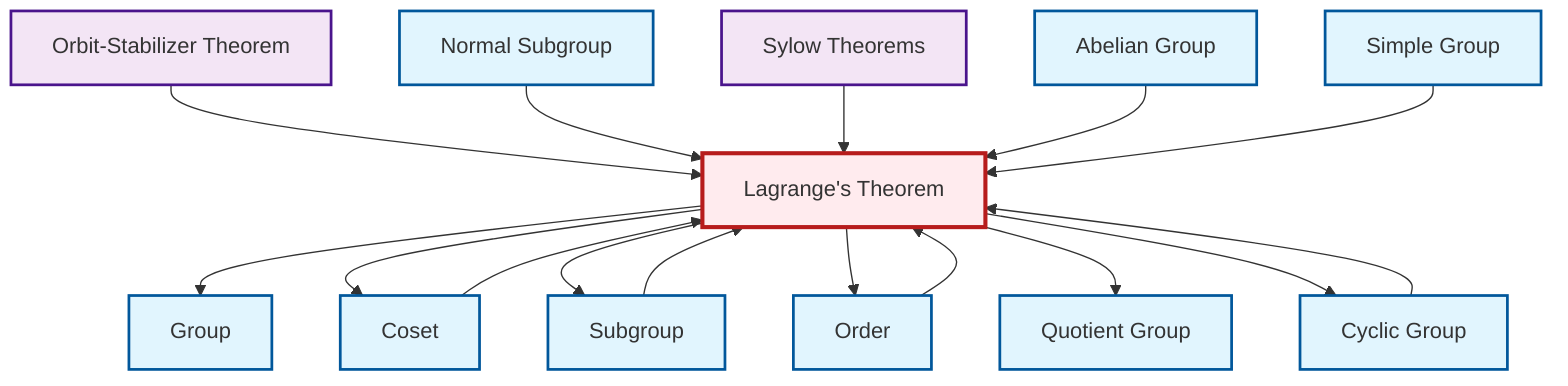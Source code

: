 graph TD
    classDef definition fill:#e1f5fe,stroke:#01579b,stroke-width:2px
    classDef theorem fill:#f3e5f5,stroke:#4a148c,stroke-width:2px
    classDef axiom fill:#fff3e0,stroke:#e65100,stroke-width:2px
    classDef example fill:#e8f5e9,stroke:#1b5e20,stroke-width:2px
    classDef current fill:#ffebee,stroke:#b71c1c,stroke-width:3px
    thm-lagrange["Lagrange's Theorem"]:::theorem
    thm-orbit-stabilizer["Orbit-Stabilizer Theorem"]:::theorem
    def-group["Group"]:::definition
    def-subgroup["Subgroup"]:::definition
    def-quotient-group["Quotient Group"]:::definition
    def-cyclic-group["Cyclic Group"]:::definition
    def-simple-group["Simple Group"]:::definition
    def-abelian-group["Abelian Group"]:::definition
    def-normal-subgroup["Normal Subgroup"]:::definition
    def-coset["Coset"]:::definition
    thm-sylow["Sylow Theorems"]:::theorem
    def-order["Order"]:::definition
    thm-orbit-stabilizer --> thm-lagrange
    thm-lagrange --> def-group
    def-cyclic-group --> thm-lagrange
    def-coset --> thm-lagrange
    def-normal-subgroup --> thm-lagrange
    thm-lagrange --> def-coset
    thm-lagrange --> def-subgroup
    thm-sylow --> thm-lagrange
    def-subgroup --> thm-lagrange
    thm-lagrange --> def-order
    thm-lagrange --> def-quotient-group
    def-abelian-group --> thm-lagrange
    def-simple-group --> thm-lagrange
    def-order --> thm-lagrange
    thm-lagrange --> def-cyclic-group
    class thm-lagrange current